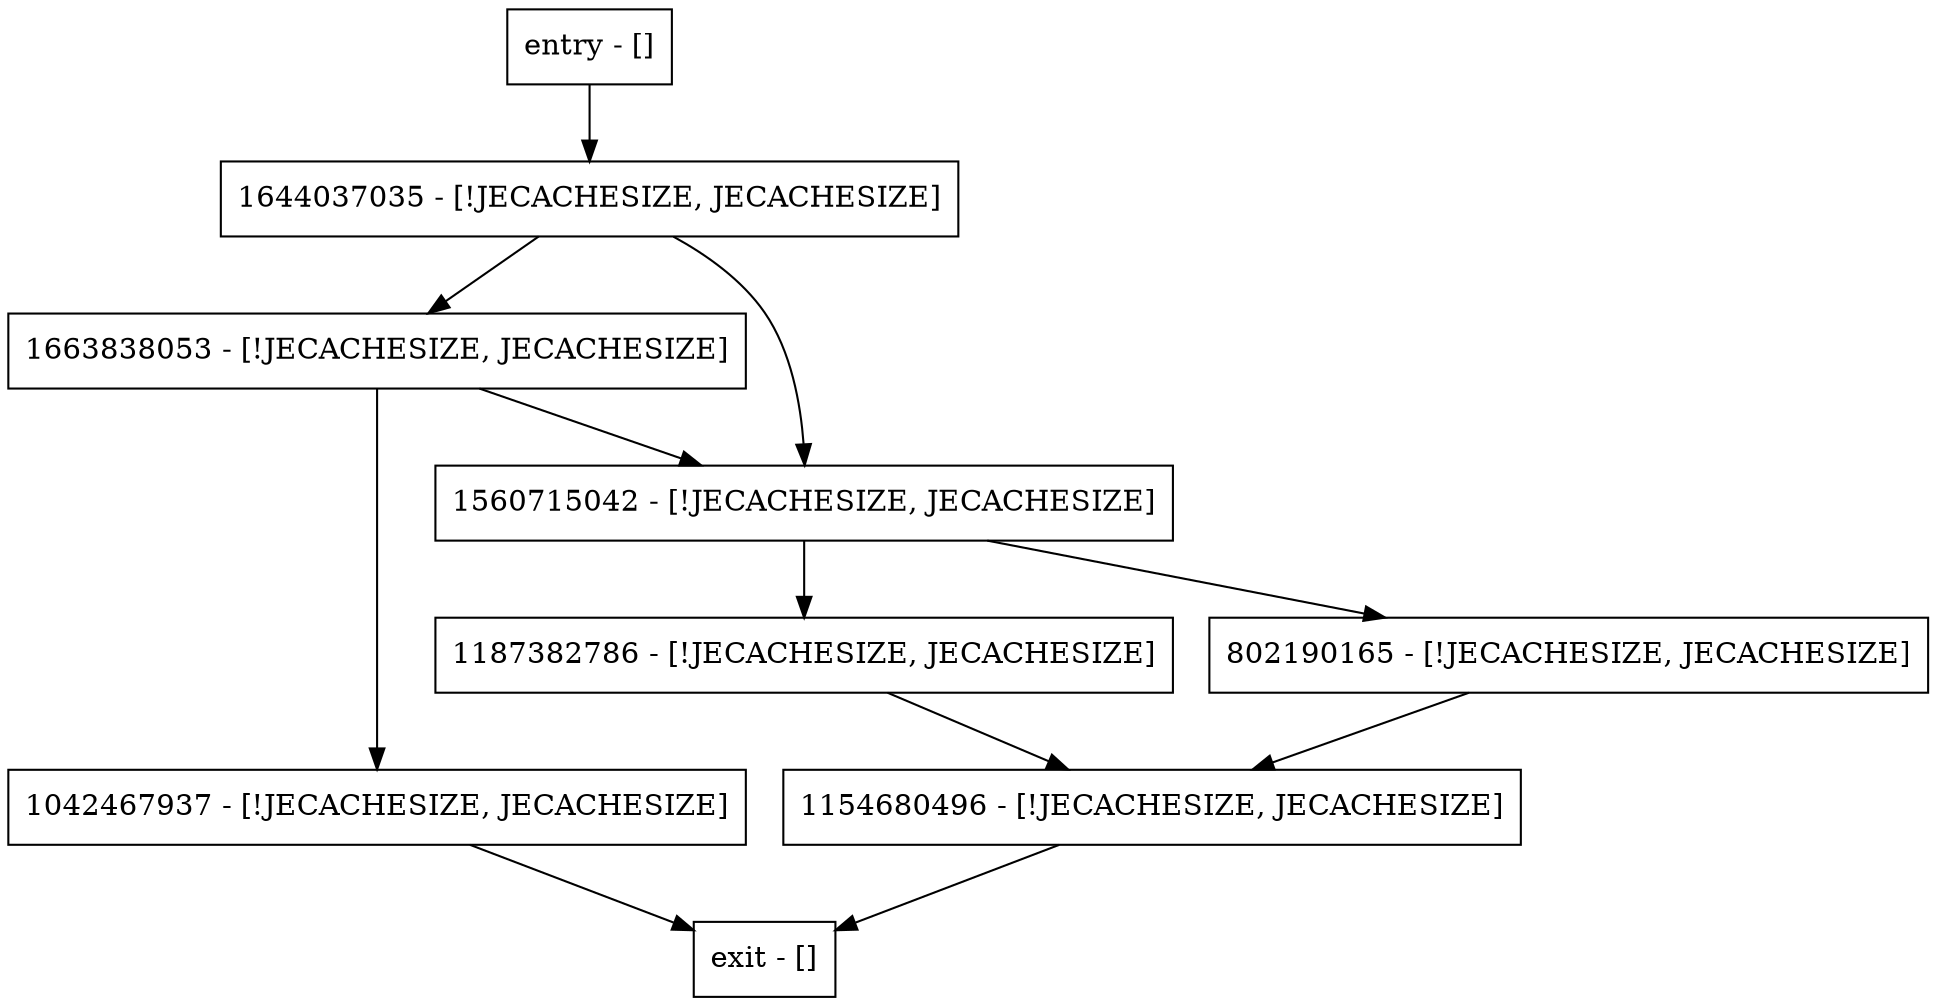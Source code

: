 digraph haveBINBytesChanged {
node [shape=record];
1663838053 [label="1663838053 - [!JECACHESIZE, JECACHESIZE]"];
entry [label="entry - []"];
exit [label="exit - []"];
1644037035 [label="1644037035 - [!JECACHESIZE, JECACHESIZE]"];
1042467937 [label="1042467937 - [!JECACHESIZE, JECACHESIZE]"];
1187382786 [label="1187382786 - [!JECACHESIZE, JECACHESIZE]"];
1154680496 [label="1154680496 - [!JECACHESIZE, JECACHESIZE]"];
1560715042 [label="1560715042 - [!JECACHESIZE, JECACHESIZE]"];
802190165 [label="802190165 - [!JECACHESIZE, JECACHESIZE]"];
entry;
exit;
1663838053 -> 1042467937;
1663838053 -> 1560715042;
entry -> 1644037035;
1644037035 -> 1663838053;
1644037035 -> 1560715042;
1042467937 -> exit;
1187382786 -> 1154680496;
1154680496 -> exit;
1560715042 -> 1187382786;
1560715042 -> 802190165;
802190165 -> 1154680496;
}

